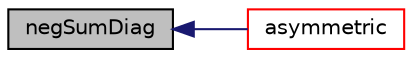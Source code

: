 digraph "negSumDiag"
{
  bgcolor="transparent";
  edge [fontname="Helvetica",fontsize="10",labelfontname="Helvetica",labelfontsize="10"];
  node [fontname="Helvetica",fontsize="10",shape=record];
  rankdir="LR";
  Node885 [label="negSumDiag",height=0.2,width=0.4,color="black", fillcolor="grey75", style="filled", fontcolor="black"];
  Node885 -> Node886 [dir="back",color="midnightblue",fontsize="10",style="solid",fontname="Helvetica"];
  Node886 [label="asymmetric",height=0.2,width=0.4,color="red",URL="$a28105.html#aff45003a4c4226b1f6f4e5e24d382e03"];
}
